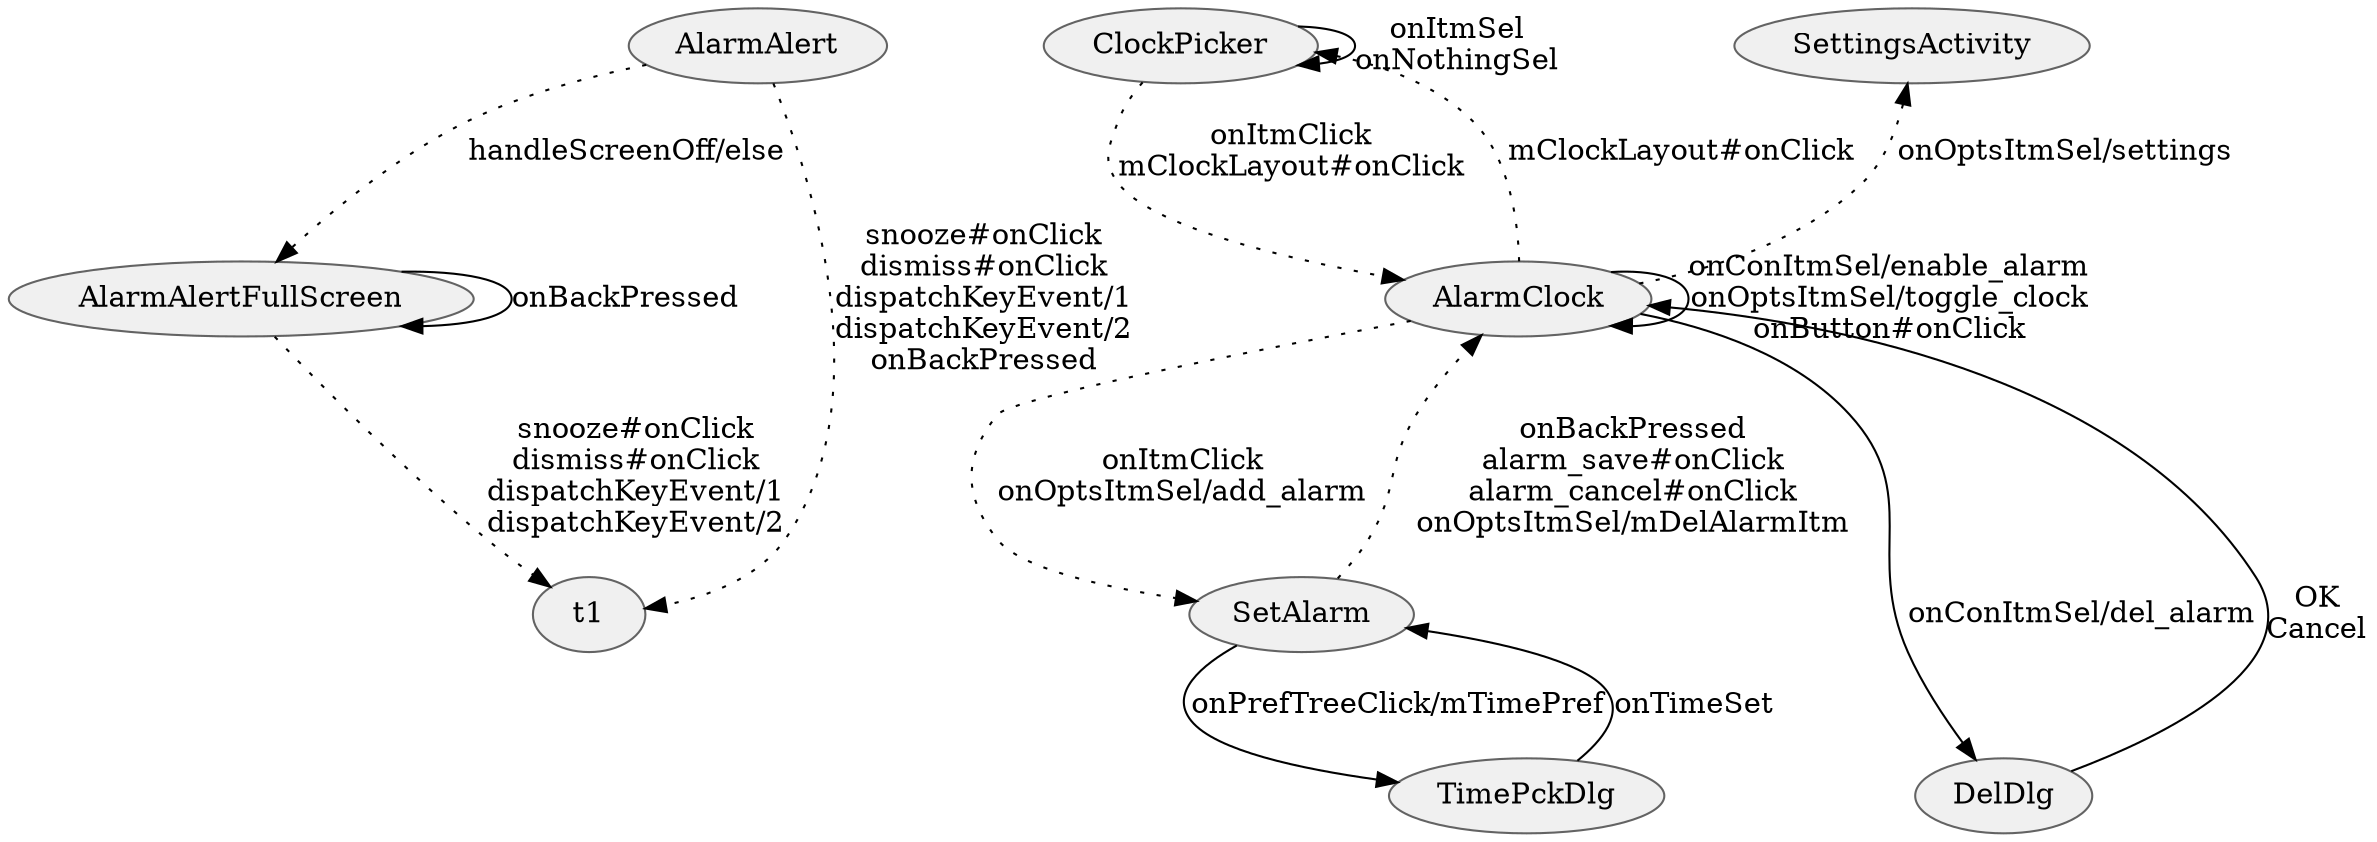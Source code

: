 digraph {
rankdir = TB;
fontname="Helvetica";
node[style="filled,solid", colorscheme=greys3, fillcolor=1, color=3];

AlarmAlert;
AlarmAlertFullScreen;

ClockPicker;
SetAlarm;
SettingsActivity;
DelDlg;
AlarmClock;
TimePckDlg;

t1;
AlarmAlertFullScreen -> t1[label="snooze#onClick
dismiss#onClick
dispatchKeyEvent/1
dispatchKeyEvent/2",style=dotted];
AlarmAlertFullScreen -> AlarmAlertFullScreen[label="onBackPressed"];

AlarmAlert -> t1[label="snooze#onClick
dismiss#onClick
dispatchKeyEvent/1
dispatchKeyEvent/2
onBackPressed",style=dotted];
AlarmAlert -> AlarmAlertFullScreen[label="handleScreenOff/else",style=dotted];

AlarmClock -> AlarmClock[label="onConItmSel/enable_alarm
onOptsItmSel/toggle_clock
onButton#onClick"];

AlarmClock -> SetAlarm[label="onItmClick
onOptsItmSel/add_alarm",style=dotted];

AlarmClock -> ClockPicker[label="mClockLayout#onClick",style=dotted];

AlarmClock -> SettingsActivity[label="onOptsItmSel/settings",style=dotted];

ClockPicker -> ClockPicker[label="onItmSel\nonNothingSel"];
ClockPicker -> AlarmClock[label="onItmClick\nmClockLayout#onClick",style=dotted];

SetAlarm -> AlarmClock[label="onBackPressed
alarm_save#onClick
alarm_cancel#onClick
onOptsItmSel/mDelAlarmItm",style=dotted];


AlarmClock -> DelDlg[label="onConItmSel/del_alarm"];
DelDlg -> AlarmClock[label="OK\nCancel"];

SetAlarm -> TimePckDlg[label="onPrefTreeClick/mTimePref"];
TimePckDlg -> SetAlarm[label="onTimeSet"];

{rank=same; AlarmAlert SettingsActivity ClockPicker}
{rank=same; AlarmAlertFullScreen AlarmClock}
{rank=same; t1 SetAlarm}
{rank=same; TimePckDlg DelDlg}

}